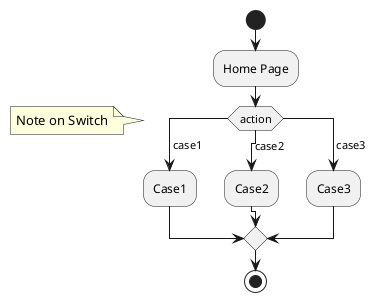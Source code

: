 {
  "sha1": "3io09dc5depjaap161xciltdyz99pf7",
  "insertion": {
    "when": "2024-05-30T20:48:20.274Z",
    "url": "https://github.com/plantuml/plantuml/issues/577#issuecomment-1116117741",
    "user": "plantuml@gmail.com"
  }
}
@startuml
start
:Home Page;

switch (action)
note left: Note on Switch
case ( case1 )
  :Case1;
case ( case2 )
  :Case2;
case ( case3 )
  :Case3;
endswitch
stop
@enduml
